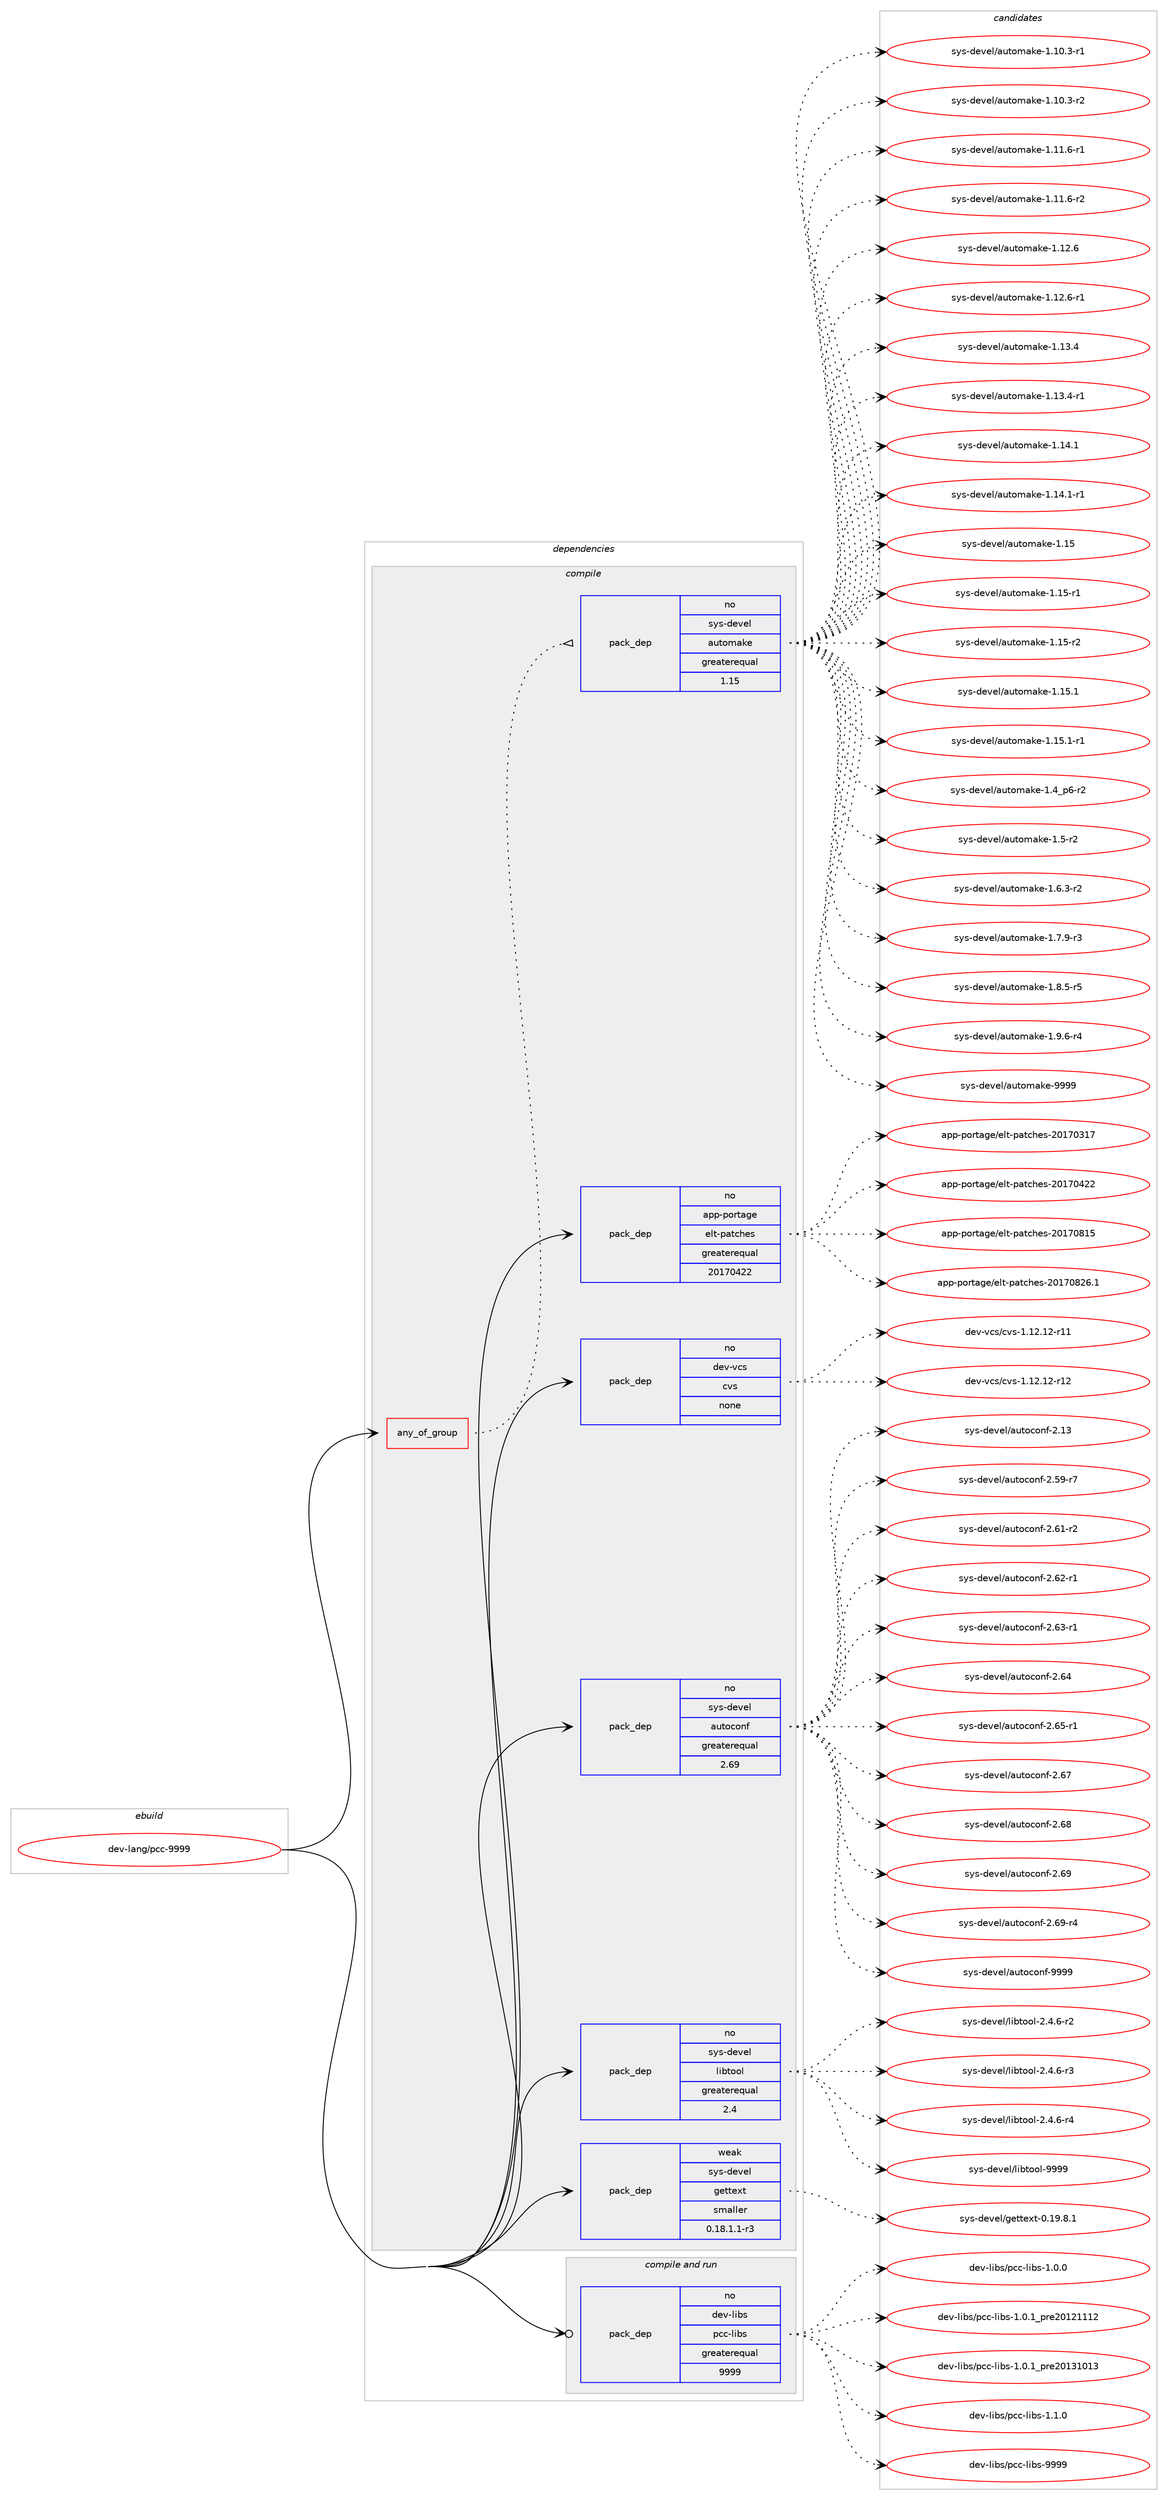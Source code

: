 digraph prolog {

# *************
# Graph options
# *************

newrank=true;
concentrate=true;
compound=true;
graph [rankdir=LR,fontname=Helvetica,fontsize=10,ranksep=1.5];#, ranksep=2.5, nodesep=0.2];
edge  [arrowhead=vee];
node  [fontname=Helvetica,fontsize=10];

# **********
# The ebuild
# **********

subgraph cluster_leftcol {
color=gray;
rank=same;
label=<<i>ebuild</i>>;
id [label="dev-lang/pcc-9999", color=red, width=4, href="../dev-lang/pcc-9999.svg"];
}

# ****************
# The dependencies
# ****************

subgraph cluster_midcol {
color=gray;
label=<<i>dependencies</i>>;
subgraph cluster_compile {
fillcolor="#eeeeee";
style=filled;
label=<<i>compile</i>>;
subgraph any3069 {
dependency107879 [label=<<TABLE BORDER="0" CELLBORDER="1" CELLSPACING="0" CELLPADDING="4"><TR><TD CELLPADDING="10">any_of_group</TD></TR></TABLE>>, shape=none, color=red];subgraph pack81633 {
dependency107880 [label=<<TABLE BORDER="0" CELLBORDER="1" CELLSPACING="0" CELLPADDING="4" WIDTH="220"><TR><TD ROWSPAN="6" CELLPADDING="30">pack_dep</TD></TR><TR><TD WIDTH="110">no</TD></TR><TR><TD>sys-devel</TD></TR><TR><TD>automake</TD></TR><TR><TD>greaterequal</TD></TR><TR><TD>1.15</TD></TR></TABLE>>, shape=none, color=blue];
}
dependency107879:e -> dependency107880:w [weight=20,style="dotted",arrowhead="oinv"];
}
id:e -> dependency107879:w [weight=20,style="solid",arrowhead="vee"];
subgraph pack81634 {
dependency107881 [label=<<TABLE BORDER="0" CELLBORDER="1" CELLSPACING="0" CELLPADDING="4" WIDTH="220"><TR><TD ROWSPAN="6" CELLPADDING="30">pack_dep</TD></TR><TR><TD WIDTH="110">no</TD></TR><TR><TD>app-portage</TD></TR><TR><TD>elt-patches</TD></TR><TR><TD>greaterequal</TD></TR><TR><TD>20170422</TD></TR></TABLE>>, shape=none, color=blue];
}
id:e -> dependency107881:w [weight=20,style="solid",arrowhead="vee"];
subgraph pack81635 {
dependency107882 [label=<<TABLE BORDER="0" CELLBORDER="1" CELLSPACING="0" CELLPADDING="4" WIDTH="220"><TR><TD ROWSPAN="6" CELLPADDING="30">pack_dep</TD></TR><TR><TD WIDTH="110">no</TD></TR><TR><TD>dev-vcs</TD></TR><TR><TD>cvs</TD></TR><TR><TD>none</TD></TR><TR><TD></TD></TR></TABLE>>, shape=none, color=blue];
}
id:e -> dependency107882:w [weight=20,style="solid",arrowhead="vee"];
subgraph pack81636 {
dependency107883 [label=<<TABLE BORDER="0" CELLBORDER="1" CELLSPACING="0" CELLPADDING="4" WIDTH="220"><TR><TD ROWSPAN="6" CELLPADDING="30">pack_dep</TD></TR><TR><TD WIDTH="110">no</TD></TR><TR><TD>sys-devel</TD></TR><TR><TD>autoconf</TD></TR><TR><TD>greaterequal</TD></TR><TR><TD>2.69</TD></TR></TABLE>>, shape=none, color=blue];
}
id:e -> dependency107883:w [weight=20,style="solid",arrowhead="vee"];
subgraph pack81637 {
dependency107884 [label=<<TABLE BORDER="0" CELLBORDER="1" CELLSPACING="0" CELLPADDING="4" WIDTH="220"><TR><TD ROWSPAN="6" CELLPADDING="30">pack_dep</TD></TR><TR><TD WIDTH="110">no</TD></TR><TR><TD>sys-devel</TD></TR><TR><TD>libtool</TD></TR><TR><TD>greaterequal</TD></TR><TR><TD>2.4</TD></TR></TABLE>>, shape=none, color=blue];
}
id:e -> dependency107884:w [weight=20,style="solid",arrowhead="vee"];
subgraph pack81638 {
dependency107885 [label=<<TABLE BORDER="0" CELLBORDER="1" CELLSPACING="0" CELLPADDING="4" WIDTH="220"><TR><TD ROWSPAN="6" CELLPADDING="30">pack_dep</TD></TR><TR><TD WIDTH="110">weak</TD></TR><TR><TD>sys-devel</TD></TR><TR><TD>gettext</TD></TR><TR><TD>smaller</TD></TR><TR><TD>0.18.1.1-r3</TD></TR></TABLE>>, shape=none, color=blue];
}
id:e -> dependency107885:w [weight=20,style="solid",arrowhead="vee"];
}
subgraph cluster_compileandrun {
fillcolor="#eeeeee";
style=filled;
label=<<i>compile and run</i>>;
subgraph pack81639 {
dependency107886 [label=<<TABLE BORDER="0" CELLBORDER="1" CELLSPACING="0" CELLPADDING="4" WIDTH="220"><TR><TD ROWSPAN="6" CELLPADDING="30">pack_dep</TD></TR><TR><TD WIDTH="110">no</TD></TR><TR><TD>dev-libs</TD></TR><TR><TD>pcc-libs</TD></TR><TR><TD>greaterequal</TD></TR><TR><TD>9999</TD></TR></TABLE>>, shape=none, color=blue];
}
id:e -> dependency107886:w [weight=20,style="solid",arrowhead="odotvee"];
}
subgraph cluster_run {
fillcolor="#eeeeee";
style=filled;
label=<<i>run</i>>;
}
}

# **************
# The candidates
# **************

subgraph cluster_choices {
rank=same;
color=gray;
label=<<i>candidates</i>>;

subgraph choice81633 {
color=black;
nodesep=1;
choice11512111545100101118101108479711711611110997107101454946494846514511449 [label="sys-devel/automake-1.10.3-r1", color=red, width=4,href="../sys-devel/automake-1.10.3-r1.svg"];
choice11512111545100101118101108479711711611110997107101454946494846514511450 [label="sys-devel/automake-1.10.3-r2", color=red, width=4,href="../sys-devel/automake-1.10.3-r2.svg"];
choice11512111545100101118101108479711711611110997107101454946494946544511449 [label="sys-devel/automake-1.11.6-r1", color=red, width=4,href="../sys-devel/automake-1.11.6-r1.svg"];
choice11512111545100101118101108479711711611110997107101454946494946544511450 [label="sys-devel/automake-1.11.6-r2", color=red, width=4,href="../sys-devel/automake-1.11.6-r2.svg"];
choice1151211154510010111810110847971171161111099710710145494649504654 [label="sys-devel/automake-1.12.6", color=red, width=4,href="../sys-devel/automake-1.12.6.svg"];
choice11512111545100101118101108479711711611110997107101454946495046544511449 [label="sys-devel/automake-1.12.6-r1", color=red, width=4,href="../sys-devel/automake-1.12.6-r1.svg"];
choice1151211154510010111810110847971171161111099710710145494649514652 [label="sys-devel/automake-1.13.4", color=red, width=4,href="../sys-devel/automake-1.13.4.svg"];
choice11512111545100101118101108479711711611110997107101454946495146524511449 [label="sys-devel/automake-1.13.4-r1", color=red, width=4,href="../sys-devel/automake-1.13.4-r1.svg"];
choice1151211154510010111810110847971171161111099710710145494649524649 [label="sys-devel/automake-1.14.1", color=red, width=4,href="../sys-devel/automake-1.14.1.svg"];
choice11512111545100101118101108479711711611110997107101454946495246494511449 [label="sys-devel/automake-1.14.1-r1", color=red, width=4,href="../sys-devel/automake-1.14.1-r1.svg"];
choice115121115451001011181011084797117116111109971071014549464953 [label="sys-devel/automake-1.15", color=red, width=4,href="../sys-devel/automake-1.15.svg"];
choice1151211154510010111810110847971171161111099710710145494649534511449 [label="sys-devel/automake-1.15-r1", color=red, width=4,href="../sys-devel/automake-1.15-r1.svg"];
choice1151211154510010111810110847971171161111099710710145494649534511450 [label="sys-devel/automake-1.15-r2", color=red, width=4,href="../sys-devel/automake-1.15-r2.svg"];
choice1151211154510010111810110847971171161111099710710145494649534649 [label="sys-devel/automake-1.15.1", color=red, width=4,href="../sys-devel/automake-1.15.1.svg"];
choice11512111545100101118101108479711711611110997107101454946495346494511449 [label="sys-devel/automake-1.15.1-r1", color=red, width=4,href="../sys-devel/automake-1.15.1-r1.svg"];
choice115121115451001011181011084797117116111109971071014549465295112544511450 [label="sys-devel/automake-1.4_p6-r2", color=red, width=4,href="../sys-devel/automake-1.4_p6-r2.svg"];
choice11512111545100101118101108479711711611110997107101454946534511450 [label="sys-devel/automake-1.5-r2", color=red, width=4,href="../sys-devel/automake-1.5-r2.svg"];
choice115121115451001011181011084797117116111109971071014549465446514511450 [label="sys-devel/automake-1.6.3-r2", color=red, width=4,href="../sys-devel/automake-1.6.3-r2.svg"];
choice115121115451001011181011084797117116111109971071014549465546574511451 [label="sys-devel/automake-1.7.9-r3", color=red, width=4,href="../sys-devel/automake-1.7.9-r3.svg"];
choice115121115451001011181011084797117116111109971071014549465646534511453 [label="sys-devel/automake-1.8.5-r5", color=red, width=4,href="../sys-devel/automake-1.8.5-r5.svg"];
choice115121115451001011181011084797117116111109971071014549465746544511452 [label="sys-devel/automake-1.9.6-r4", color=red, width=4,href="../sys-devel/automake-1.9.6-r4.svg"];
choice115121115451001011181011084797117116111109971071014557575757 [label="sys-devel/automake-9999", color=red, width=4,href="../sys-devel/automake-9999.svg"];
dependency107880:e -> choice11512111545100101118101108479711711611110997107101454946494846514511449:w [style=dotted,weight="100"];
dependency107880:e -> choice11512111545100101118101108479711711611110997107101454946494846514511450:w [style=dotted,weight="100"];
dependency107880:e -> choice11512111545100101118101108479711711611110997107101454946494946544511449:w [style=dotted,weight="100"];
dependency107880:e -> choice11512111545100101118101108479711711611110997107101454946494946544511450:w [style=dotted,weight="100"];
dependency107880:e -> choice1151211154510010111810110847971171161111099710710145494649504654:w [style=dotted,weight="100"];
dependency107880:e -> choice11512111545100101118101108479711711611110997107101454946495046544511449:w [style=dotted,weight="100"];
dependency107880:e -> choice1151211154510010111810110847971171161111099710710145494649514652:w [style=dotted,weight="100"];
dependency107880:e -> choice11512111545100101118101108479711711611110997107101454946495146524511449:w [style=dotted,weight="100"];
dependency107880:e -> choice1151211154510010111810110847971171161111099710710145494649524649:w [style=dotted,weight="100"];
dependency107880:e -> choice11512111545100101118101108479711711611110997107101454946495246494511449:w [style=dotted,weight="100"];
dependency107880:e -> choice115121115451001011181011084797117116111109971071014549464953:w [style=dotted,weight="100"];
dependency107880:e -> choice1151211154510010111810110847971171161111099710710145494649534511449:w [style=dotted,weight="100"];
dependency107880:e -> choice1151211154510010111810110847971171161111099710710145494649534511450:w [style=dotted,weight="100"];
dependency107880:e -> choice1151211154510010111810110847971171161111099710710145494649534649:w [style=dotted,weight="100"];
dependency107880:e -> choice11512111545100101118101108479711711611110997107101454946495346494511449:w [style=dotted,weight="100"];
dependency107880:e -> choice115121115451001011181011084797117116111109971071014549465295112544511450:w [style=dotted,weight="100"];
dependency107880:e -> choice11512111545100101118101108479711711611110997107101454946534511450:w [style=dotted,weight="100"];
dependency107880:e -> choice115121115451001011181011084797117116111109971071014549465446514511450:w [style=dotted,weight="100"];
dependency107880:e -> choice115121115451001011181011084797117116111109971071014549465546574511451:w [style=dotted,weight="100"];
dependency107880:e -> choice115121115451001011181011084797117116111109971071014549465646534511453:w [style=dotted,weight="100"];
dependency107880:e -> choice115121115451001011181011084797117116111109971071014549465746544511452:w [style=dotted,weight="100"];
dependency107880:e -> choice115121115451001011181011084797117116111109971071014557575757:w [style=dotted,weight="100"];
}
subgraph choice81634 {
color=black;
nodesep=1;
choice97112112451121111141169710310147101108116451129711699104101115455048495548514955 [label="app-portage/elt-patches-20170317", color=red, width=4,href="../app-portage/elt-patches-20170317.svg"];
choice97112112451121111141169710310147101108116451129711699104101115455048495548525050 [label="app-portage/elt-patches-20170422", color=red, width=4,href="../app-portage/elt-patches-20170422.svg"];
choice97112112451121111141169710310147101108116451129711699104101115455048495548564953 [label="app-portage/elt-patches-20170815", color=red, width=4,href="../app-portage/elt-patches-20170815.svg"];
choice971121124511211111411697103101471011081164511297116991041011154550484955485650544649 [label="app-portage/elt-patches-20170826.1", color=red, width=4,href="../app-portage/elt-patches-20170826.1.svg"];
dependency107881:e -> choice97112112451121111141169710310147101108116451129711699104101115455048495548514955:w [style=dotted,weight="100"];
dependency107881:e -> choice97112112451121111141169710310147101108116451129711699104101115455048495548525050:w [style=dotted,weight="100"];
dependency107881:e -> choice97112112451121111141169710310147101108116451129711699104101115455048495548564953:w [style=dotted,weight="100"];
dependency107881:e -> choice971121124511211111411697103101471011081164511297116991041011154550484955485650544649:w [style=dotted,weight="100"];
}
subgraph choice81635 {
color=black;
nodesep=1;
choice100101118451189911547991181154549464950464950451144949 [label="dev-vcs/cvs-1.12.12-r11", color=red, width=4,href="../dev-vcs/cvs-1.12.12-r11.svg"];
choice100101118451189911547991181154549464950464950451144950 [label="dev-vcs/cvs-1.12.12-r12", color=red, width=4,href="../dev-vcs/cvs-1.12.12-r12.svg"];
dependency107882:e -> choice100101118451189911547991181154549464950464950451144949:w [style=dotted,weight="100"];
dependency107882:e -> choice100101118451189911547991181154549464950464950451144950:w [style=dotted,weight="100"];
}
subgraph choice81636 {
color=black;
nodesep=1;
choice115121115451001011181011084797117116111991111101024550464951 [label="sys-devel/autoconf-2.13", color=red, width=4,href="../sys-devel/autoconf-2.13.svg"];
choice1151211154510010111810110847971171161119911111010245504653574511455 [label="sys-devel/autoconf-2.59-r7", color=red, width=4,href="../sys-devel/autoconf-2.59-r7.svg"];
choice1151211154510010111810110847971171161119911111010245504654494511450 [label="sys-devel/autoconf-2.61-r2", color=red, width=4,href="../sys-devel/autoconf-2.61-r2.svg"];
choice1151211154510010111810110847971171161119911111010245504654504511449 [label="sys-devel/autoconf-2.62-r1", color=red, width=4,href="../sys-devel/autoconf-2.62-r1.svg"];
choice1151211154510010111810110847971171161119911111010245504654514511449 [label="sys-devel/autoconf-2.63-r1", color=red, width=4,href="../sys-devel/autoconf-2.63-r1.svg"];
choice115121115451001011181011084797117116111991111101024550465452 [label="sys-devel/autoconf-2.64", color=red, width=4,href="../sys-devel/autoconf-2.64.svg"];
choice1151211154510010111810110847971171161119911111010245504654534511449 [label="sys-devel/autoconf-2.65-r1", color=red, width=4,href="../sys-devel/autoconf-2.65-r1.svg"];
choice115121115451001011181011084797117116111991111101024550465455 [label="sys-devel/autoconf-2.67", color=red, width=4,href="../sys-devel/autoconf-2.67.svg"];
choice115121115451001011181011084797117116111991111101024550465456 [label="sys-devel/autoconf-2.68", color=red, width=4,href="../sys-devel/autoconf-2.68.svg"];
choice115121115451001011181011084797117116111991111101024550465457 [label="sys-devel/autoconf-2.69", color=red, width=4,href="../sys-devel/autoconf-2.69.svg"];
choice1151211154510010111810110847971171161119911111010245504654574511452 [label="sys-devel/autoconf-2.69-r4", color=red, width=4,href="../sys-devel/autoconf-2.69-r4.svg"];
choice115121115451001011181011084797117116111991111101024557575757 [label="sys-devel/autoconf-9999", color=red, width=4,href="../sys-devel/autoconf-9999.svg"];
dependency107883:e -> choice115121115451001011181011084797117116111991111101024550464951:w [style=dotted,weight="100"];
dependency107883:e -> choice1151211154510010111810110847971171161119911111010245504653574511455:w [style=dotted,weight="100"];
dependency107883:e -> choice1151211154510010111810110847971171161119911111010245504654494511450:w [style=dotted,weight="100"];
dependency107883:e -> choice1151211154510010111810110847971171161119911111010245504654504511449:w [style=dotted,weight="100"];
dependency107883:e -> choice1151211154510010111810110847971171161119911111010245504654514511449:w [style=dotted,weight="100"];
dependency107883:e -> choice115121115451001011181011084797117116111991111101024550465452:w [style=dotted,weight="100"];
dependency107883:e -> choice1151211154510010111810110847971171161119911111010245504654534511449:w [style=dotted,weight="100"];
dependency107883:e -> choice115121115451001011181011084797117116111991111101024550465455:w [style=dotted,weight="100"];
dependency107883:e -> choice115121115451001011181011084797117116111991111101024550465456:w [style=dotted,weight="100"];
dependency107883:e -> choice115121115451001011181011084797117116111991111101024550465457:w [style=dotted,weight="100"];
dependency107883:e -> choice1151211154510010111810110847971171161119911111010245504654574511452:w [style=dotted,weight="100"];
dependency107883:e -> choice115121115451001011181011084797117116111991111101024557575757:w [style=dotted,weight="100"];
}
subgraph choice81637 {
color=black;
nodesep=1;
choice1151211154510010111810110847108105981161111111084550465246544511450 [label="sys-devel/libtool-2.4.6-r2", color=red, width=4,href="../sys-devel/libtool-2.4.6-r2.svg"];
choice1151211154510010111810110847108105981161111111084550465246544511451 [label="sys-devel/libtool-2.4.6-r3", color=red, width=4,href="../sys-devel/libtool-2.4.6-r3.svg"];
choice1151211154510010111810110847108105981161111111084550465246544511452 [label="sys-devel/libtool-2.4.6-r4", color=red, width=4,href="../sys-devel/libtool-2.4.6-r4.svg"];
choice1151211154510010111810110847108105981161111111084557575757 [label="sys-devel/libtool-9999", color=red, width=4,href="../sys-devel/libtool-9999.svg"];
dependency107884:e -> choice1151211154510010111810110847108105981161111111084550465246544511450:w [style=dotted,weight="100"];
dependency107884:e -> choice1151211154510010111810110847108105981161111111084550465246544511451:w [style=dotted,weight="100"];
dependency107884:e -> choice1151211154510010111810110847108105981161111111084550465246544511452:w [style=dotted,weight="100"];
dependency107884:e -> choice1151211154510010111810110847108105981161111111084557575757:w [style=dotted,weight="100"];
}
subgraph choice81638 {
color=black;
nodesep=1;
choice1151211154510010111810110847103101116116101120116454846495746564649 [label="sys-devel/gettext-0.19.8.1", color=red, width=4,href="../sys-devel/gettext-0.19.8.1.svg"];
dependency107885:e -> choice1151211154510010111810110847103101116116101120116454846495746564649:w [style=dotted,weight="100"];
}
subgraph choice81639 {
color=black;
nodesep=1;
choice10010111845108105981154711299994510810598115454946484648 [label="dev-libs/pcc-libs-1.0.0", color=red, width=4,href="../dev-libs/pcc-libs-1.0.0.svg"];
choice10010111845108105981154711299994510810598115454946484649951121141015048495049494950 [label="dev-libs/pcc-libs-1.0.1_pre20121112", color=red, width=4,href="../dev-libs/pcc-libs-1.0.1_pre20121112.svg"];
choice10010111845108105981154711299994510810598115454946484649951121141015048495149484951 [label="dev-libs/pcc-libs-1.0.1_pre20131013", color=red, width=4,href="../dev-libs/pcc-libs-1.0.1_pre20131013.svg"];
choice10010111845108105981154711299994510810598115454946494648 [label="dev-libs/pcc-libs-1.1.0", color=red, width=4,href="../dev-libs/pcc-libs-1.1.0.svg"];
choice100101118451081059811547112999945108105981154557575757 [label="dev-libs/pcc-libs-9999", color=red, width=4,href="../dev-libs/pcc-libs-9999.svg"];
dependency107886:e -> choice10010111845108105981154711299994510810598115454946484648:w [style=dotted,weight="100"];
dependency107886:e -> choice10010111845108105981154711299994510810598115454946484649951121141015048495049494950:w [style=dotted,weight="100"];
dependency107886:e -> choice10010111845108105981154711299994510810598115454946484649951121141015048495149484951:w [style=dotted,weight="100"];
dependency107886:e -> choice10010111845108105981154711299994510810598115454946494648:w [style=dotted,weight="100"];
dependency107886:e -> choice100101118451081059811547112999945108105981154557575757:w [style=dotted,weight="100"];
}
}

}
